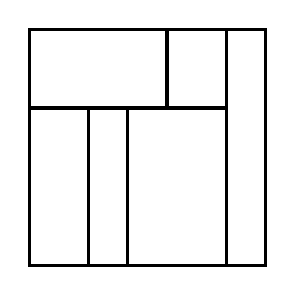 \begin{tikzpicture}[very thick, scale=.5]
    \draw (0,4) rectangle (7/2,6);
    \draw (7/2,4) rectangle (5,6);
    \draw (0,0) rectangle (3/2,4);
    \draw (3/2,0) rectangle (5/2,4);
    \draw (5/2,0) rectangle (5,4);
    \draw (5,0) rectangle (6,6);
\end{tikzpicture}
